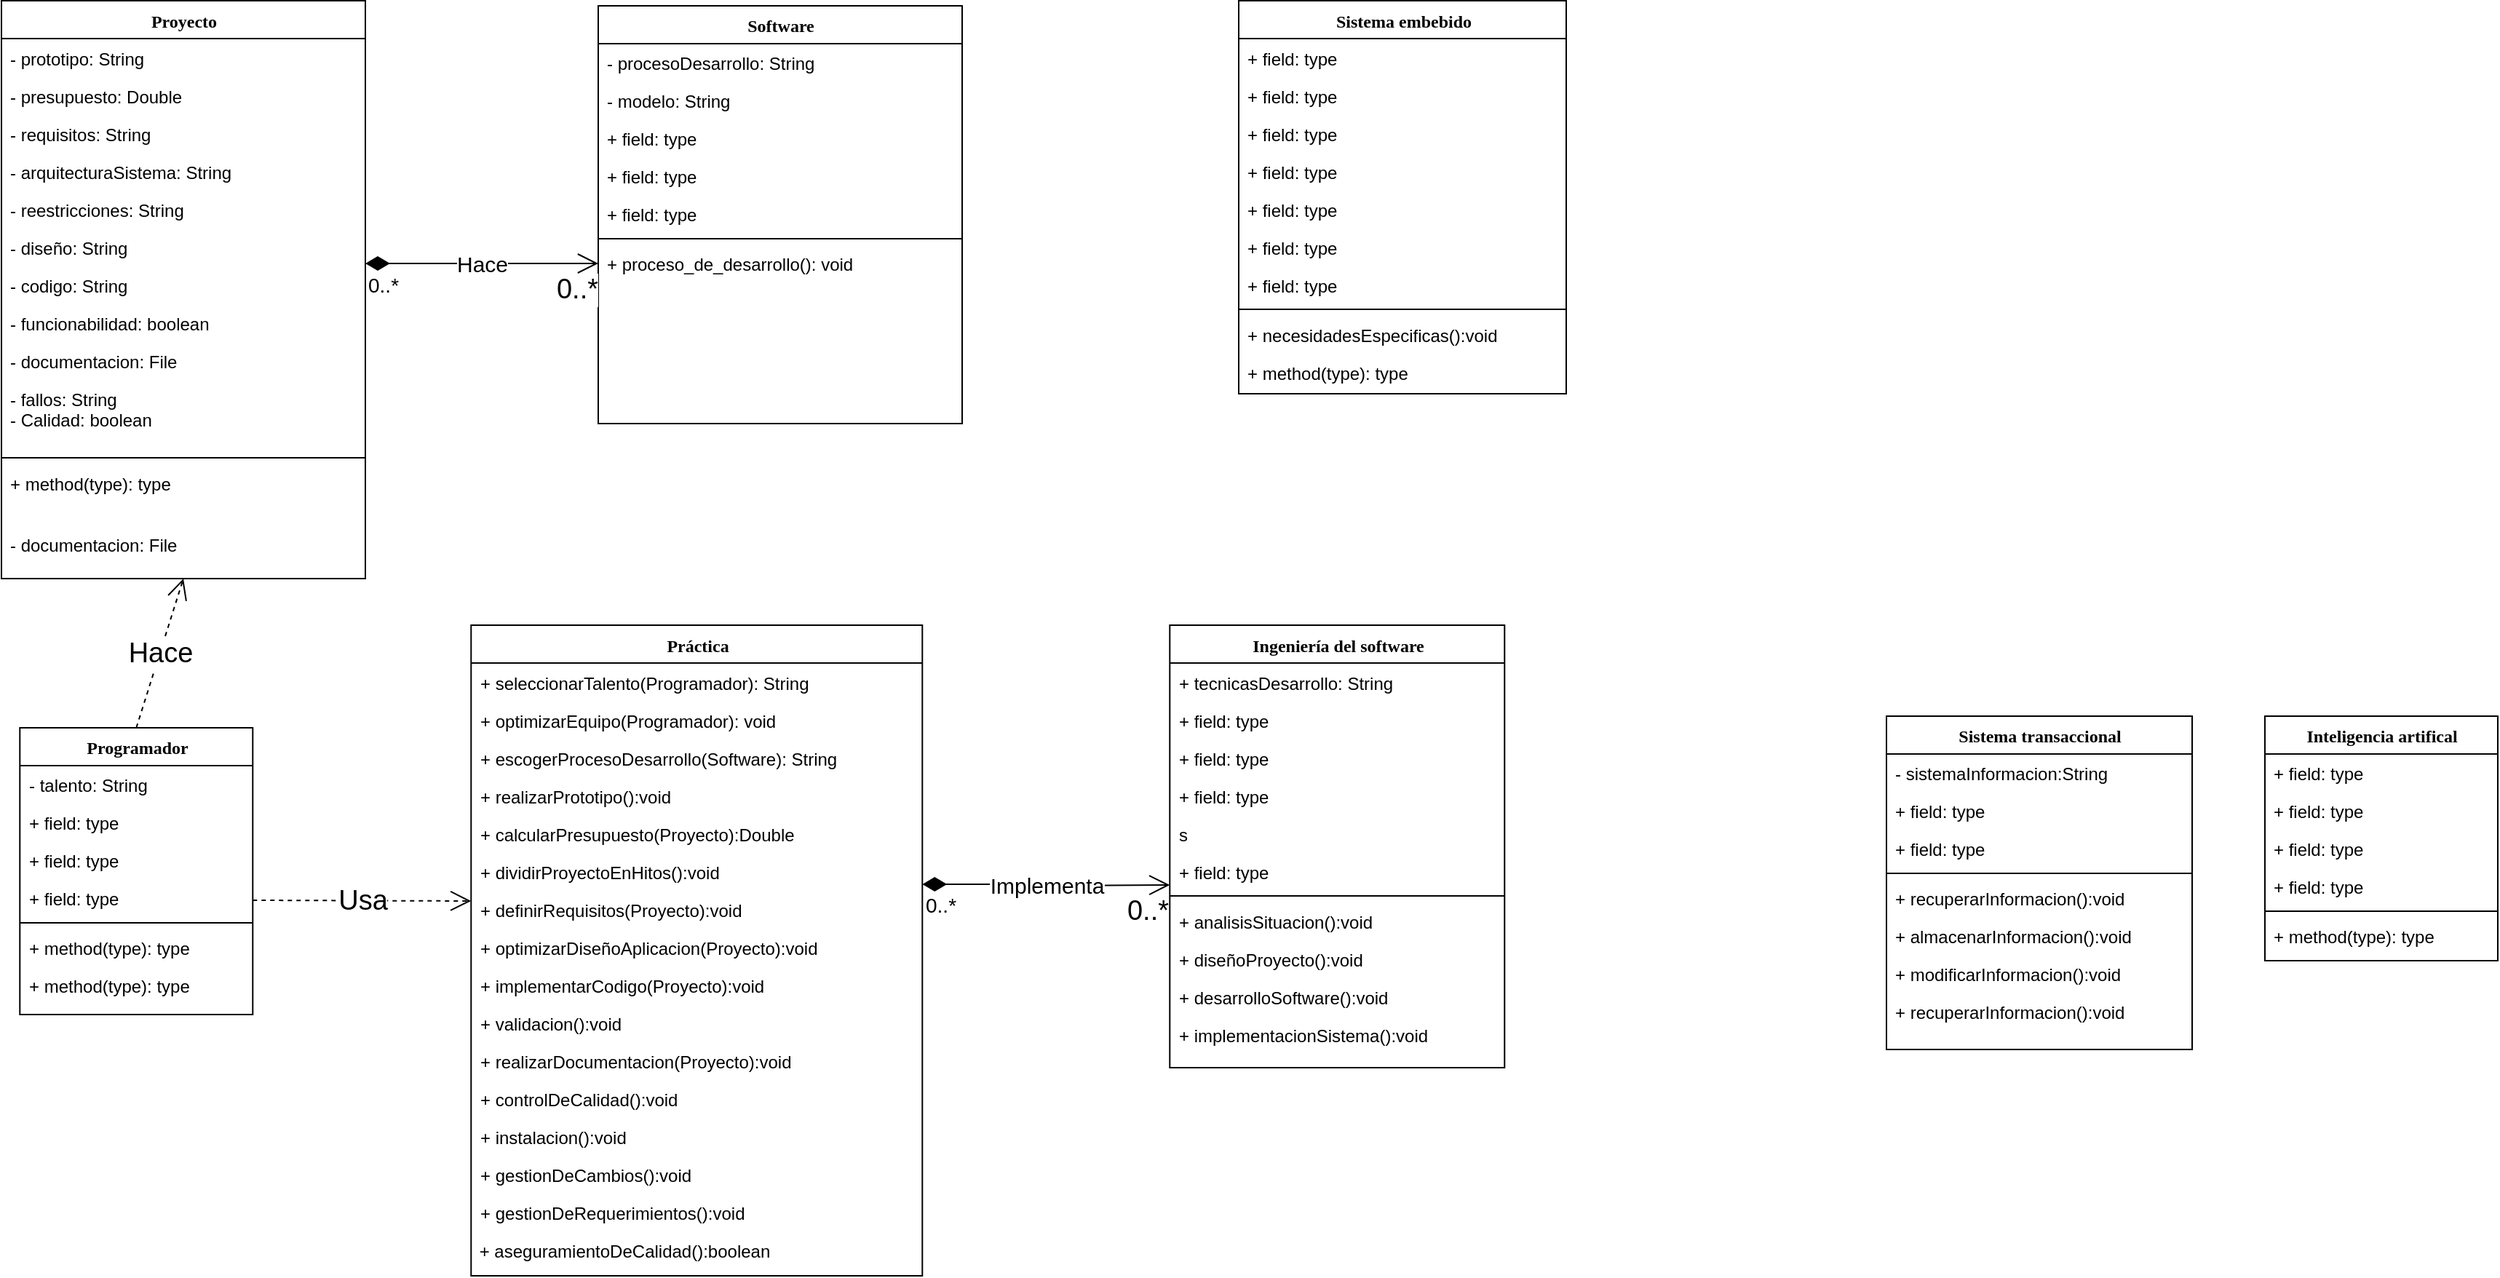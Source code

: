 <mxfile version="10.6.0" type="github"><diagram name="Page-1" id="9f46799a-70d6-7492-0946-bef42562c5a5"><mxGraphModel dx="1169" dy="771" grid="1" gridSize="10" guides="1" tooltips="1" connect="1" arrows="1" fold="1" page="1" pageScale="1" pageWidth="1100" pageHeight="850" background="#ffffff" math="0" shadow="0"><root><mxCell id="0"/><mxCell id="1" parent="0"/><mxCell id="78961159f06e98e8-17" value="Software&lt;br&gt;&lt;br&gt;" style="swimlane;html=1;fontStyle=1;align=center;verticalAlign=top;childLayout=stackLayout;horizontal=1;startSize=26;horizontalStack=0;resizeParent=1;resizeLast=0;collapsible=1;marginBottom=0;swimlaneFillColor=#ffffff;rounded=0;shadow=0;comic=0;labelBackgroundColor=none;strokeColor=#000000;strokeWidth=1;fillColor=none;fontFamily=Verdana;fontSize=12;fontColor=#000000;" parent="1" vertex="1"><mxGeometry x="500" y="251" width="250" height="287" as="geometry"/></mxCell><mxCell id="78961159f06e98e8-21" value="- procesoDesarrollo: String" style="text;html=1;strokeColor=none;fillColor=none;align=left;verticalAlign=top;spacingLeft=4;spacingRight=4;whiteSpace=wrap;overflow=hidden;rotatable=0;points=[[0,0.5],[1,0.5]];portConstraint=eastwest;" parent="78961159f06e98e8-17" vertex="1"><mxGeometry y="26" width="250" height="26" as="geometry"/></mxCell><mxCell id="78961159f06e98e8-23" value="- modelo: String" style="text;html=1;strokeColor=none;fillColor=none;align=left;verticalAlign=top;spacingLeft=4;spacingRight=4;whiteSpace=wrap;overflow=hidden;rotatable=0;points=[[0,0.5],[1,0.5]];portConstraint=eastwest;" parent="78961159f06e98e8-17" vertex="1"><mxGeometry y="52" width="250" height="26" as="geometry"/></mxCell><mxCell id="78961159f06e98e8-25" value="+ field: type" style="text;html=1;strokeColor=none;fillColor=none;align=left;verticalAlign=top;spacingLeft=4;spacingRight=4;whiteSpace=wrap;overflow=hidden;rotatable=0;points=[[0,0.5],[1,0.5]];portConstraint=eastwest;" parent="78961159f06e98e8-17" vertex="1"><mxGeometry y="78" width="250" height="26" as="geometry"/></mxCell><mxCell id="78961159f06e98e8-26" value="+ field: type" style="text;html=1;strokeColor=none;fillColor=none;align=left;verticalAlign=top;spacingLeft=4;spacingRight=4;whiteSpace=wrap;overflow=hidden;rotatable=0;points=[[0,0.5],[1,0.5]];portConstraint=eastwest;" parent="78961159f06e98e8-17" vertex="1"><mxGeometry y="104" width="250" height="26" as="geometry"/></mxCell><mxCell id="78961159f06e98e8-24" value="+ field: type" style="text;html=1;strokeColor=none;fillColor=none;align=left;verticalAlign=top;spacingLeft=4;spacingRight=4;whiteSpace=wrap;overflow=hidden;rotatable=0;points=[[0,0.5],[1,0.5]];portConstraint=eastwest;" parent="78961159f06e98e8-17" vertex="1"><mxGeometry y="130" width="250" height="26" as="geometry"/></mxCell><mxCell id="78961159f06e98e8-19" value="" style="line;html=1;strokeWidth=1;fillColor=none;align=left;verticalAlign=middle;spacingTop=-1;spacingLeft=3;spacingRight=3;rotatable=0;labelPosition=right;points=[];portConstraint=eastwest;" parent="78961159f06e98e8-17" vertex="1"><mxGeometry y="156" width="250" height="8" as="geometry"/></mxCell><mxCell id="78961159f06e98e8-20" value="+ proceso_de_desarrollo(): void&lt;br&gt;" style="text;html=1;strokeColor=none;fillColor=none;align=left;verticalAlign=top;spacingLeft=4;spacingRight=4;whiteSpace=wrap;overflow=hidden;rotatable=0;points=[[0,0.5],[1,0.5]];portConstraint=eastwest;" parent="78961159f06e98e8-17" vertex="1"><mxGeometry y="164" width="250" height="26" as="geometry"/></mxCell><mxCell id="78961159f06e98e8-30" value="Práctica&lt;br&gt;" style="swimlane;html=1;fontStyle=1;align=center;verticalAlign=top;childLayout=stackLayout;horizontal=1;startSize=26;horizontalStack=0;resizeParent=1;resizeLast=0;collapsible=1;marginBottom=0;swimlaneFillColor=#ffffff;rounded=0;shadow=0;comic=0;labelBackgroundColor=none;strokeColor=#000000;strokeWidth=1;fillColor=none;fontFamily=Verdana;fontSize=12;fontColor=#000000;" parent="1" vertex="1"><mxGeometry x="412.643" y="676.5" width="310" height="447" as="geometry"/></mxCell><mxCell id="78961159f06e98e8-39" value="+ seleccionarTalento(Programador): String" style="text;html=1;strokeColor=none;fillColor=none;align=left;verticalAlign=top;spacingLeft=4;spacingRight=4;whiteSpace=wrap;overflow=hidden;rotatable=0;points=[[0,0.5],[1,0.5]];portConstraint=eastwest;" parent="78961159f06e98e8-30" vertex="1"><mxGeometry y="26" width="310" height="26" as="geometry"/></mxCell><mxCell id="78961159f06e98e8-40" value="+ optimizarEquipo(Programador): void" style="text;html=1;strokeColor=none;fillColor=none;align=left;verticalAlign=top;spacingLeft=4;spacingRight=4;whiteSpace=wrap;overflow=hidden;rotatable=0;points=[[0,0.5],[1,0.5]];portConstraint=eastwest;" parent="78961159f06e98e8-30" vertex="1"><mxGeometry y="52" width="310" height="26" as="geometry"/></mxCell><mxCell id="78961159f06e98e8-42" value="+ escogerProcesoDesarrollo(Software): String" style="text;html=1;strokeColor=none;fillColor=none;align=left;verticalAlign=top;spacingLeft=4;spacingRight=4;whiteSpace=wrap;overflow=hidden;rotatable=0;points=[[0,0.5],[1,0.5]];portConstraint=eastwest;" parent="78961159f06e98e8-30" vertex="1"><mxGeometry y="78" width="310" height="26" as="geometry"/></mxCell><mxCell id="QSACR1j0FyTNqF-iNn_z-4" value="+ realizarPrototipo():void" style="text;html=1;strokeColor=none;fillColor=none;align=left;verticalAlign=top;spacingLeft=4;spacingRight=4;whiteSpace=wrap;overflow=hidden;rotatable=0;points=[[0,0.5],[1,0.5]];portConstraint=eastwest;" parent="78961159f06e98e8-30" vertex="1"><mxGeometry y="104" width="310" height="26" as="geometry"/></mxCell><mxCell id="QSACR1j0FyTNqF-iNn_z-5" value="+ calcularPresupuesto(Proyecto):Double" style="text;html=1;strokeColor=none;fillColor=none;align=left;verticalAlign=top;spacingLeft=4;spacingRight=4;whiteSpace=wrap;overflow=hidden;rotatable=0;points=[[0,0.5],[1,0.5]];portConstraint=eastwest;" parent="78961159f06e98e8-30" vertex="1"><mxGeometry y="130" width="310" height="26" as="geometry"/></mxCell><mxCell id="QSACR1j0FyTNqF-iNn_z-6" value="+ dividirProyectoEnHitos():void" style="text;html=1;strokeColor=none;fillColor=none;align=left;verticalAlign=top;spacingLeft=4;spacingRight=4;whiteSpace=wrap;overflow=hidden;rotatable=0;points=[[0,0.5],[1,0.5]];portConstraint=eastwest;" parent="78961159f06e98e8-30" vertex="1"><mxGeometry y="156" width="310" height="26" as="geometry"/></mxCell><mxCell id="QSACR1j0FyTNqF-iNn_z-7" value="+ definirRequisitos(Proyecto):void&lt;br&gt;" style="text;html=1;strokeColor=none;fillColor=none;align=left;verticalAlign=top;spacingLeft=4;spacingRight=4;whiteSpace=wrap;overflow=hidden;rotatable=0;points=[[0,0.5],[1,0.5]];portConstraint=eastwest;" parent="78961159f06e98e8-30" vertex="1"><mxGeometry y="182" width="310" height="26" as="geometry"/></mxCell><mxCell id="QSACR1j0FyTNqF-iNn_z-8" value="+ optimizarDiseñoAplicacion(Proyecto):void&lt;br&gt;" style="text;html=1;strokeColor=none;fillColor=none;align=left;verticalAlign=top;spacingLeft=4;spacingRight=4;whiteSpace=wrap;overflow=hidden;rotatable=0;points=[[0,0.5],[1,0.5]];portConstraint=eastwest;" parent="78961159f06e98e8-30" vertex="1"><mxGeometry y="208" width="310" height="26" as="geometry"/></mxCell><mxCell id="QSACR1j0FyTNqF-iNn_z-9" value="+ implementarCodigo(Proyecto):void&lt;br&gt;" style="text;html=1;strokeColor=none;fillColor=none;align=left;verticalAlign=top;spacingLeft=4;spacingRight=4;whiteSpace=wrap;overflow=hidden;rotatable=0;points=[[0,0.5],[1,0.5]];portConstraint=eastwest;" parent="78961159f06e98e8-30" vertex="1"><mxGeometry y="234" width="310" height="26" as="geometry"/></mxCell><mxCell id="QSACR1j0FyTNqF-iNn_z-10" value="+ validacion():void&lt;br&gt;" style="text;html=1;strokeColor=none;fillColor=none;align=left;verticalAlign=top;spacingLeft=4;spacingRight=4;whiteSpace=wrap;overflow=hidden;rotatable=0;points=[[0,0.5],[1,0.5]];portConstraint=eastwest;" parent="78961159f06e98e8-30" vertex="1"><mxGeometry y="260" width="310" height="26" as="geometry"/></mxCell><mxCell id="QSACR1j0FyTNqF-iNn_z-11" value="+ realizarDocumentacion(Proyecto):void&lt;br&gt;" style="text;html=1;strokeColor=none;fillColor=none;align=left;verticalAlign=top;spacingLeft=4;spacingRight=4;whiteSpace=wrap;overflow=hidden;rotatable=0;points=[[0,0.5],[1,0.5]];portConstraint=eastwest;" parent="78961159f06e98e8-30" vertex="1"><mxGeometry y="286" width="310" height="26" as="geometry"/></mxCell><mxCell id="QSACR1j0FyTNqF-iNn_z-12" value="+ controlDeCalidad():void&lt;br&gt;" style="text;html=1;strokeColor=none;fillColor=none;align=left;verticalAlign=top;spacingLeft=4;spacingRight=4;whiteSpace=wrap;overflow=hidden;rotatable=0;points=[[0,0.5],[1,0.5]];portConstraint=eastwest;" parent="78961159f06e98e8-30" vertex="1"><mxGeometry y="312" width="310" height="26" as="geometry"/></mxCell><mxCell id="QSACR1j0FyTNqF-iNn_z-15" value="+ instalacion():void&lt;br&gt;" style="text;html=1;strokeColor=none;fillColor=none;align=left;verticalAlign=top;spacingLeft=4;spacingRight=4;whiteSpace=wrap;overflow=hidden;rotatable=0;points=[[0,0.5],[1,0.5]];portConstraint=eastwest;" parent="78961159f06e98e8-30" vertex="1"><mxGeometry y="338" width="310" height="26" as="geometry"/></mxCell><mxCell id="QSACR1j0FyTNqF-iNn_z-19" value="+ gestionDeCambios():void&lt;br&gt;" style="text;html=1;strokeColor=none;fillColor=none;align=left;verticalAlign=top;spacingLeft=4;spacingRight=4;whiteSpace=wrap;overflow=hidden;rotatable=0;points=[[0,0.5],[1,0.5]];portConstraint=eastwest;" parent="78961159f06e98e8-30" vertex="1"><mxGeometry y="364" width="310" height="26" as="geometry"/></mxCell><mxCell id="QSACR1j0FyTNqF-iNn_z-20" value="+ gestionDeRequerimientos():void&lt;br&gt;" style="text;html=1;strokeColor=none;fillColor=none;align=left;verticalAlign=top;spacingLeft=4;spacingRight=4;whiteSpace=wrap;overflow=hidden;rotatable=0;points=[[0,0.5],[1,0.5]];portConstraint=eastwest;" parent="78961159f06e98e8-30" vertex="1"><mxGeometry y="390" width="310" height="26" as="geometry"/></mxCell><mxCell id="P4HDLtDB-xWsr373ddrE-18" value="&amp;nbsp;+ aseguramientoDeCalidad():boolean" style="text;html=1;" vertex="1" parent="78961159f06e98e8-30"><mxGeometry y="416" width="310" height="30" as="geometry"/></mxCell><mxCell id="78961159f06e98e8-43" value="Programador" style="swimlane;html=1;fontStyle=1;align=center;verticalAlign=top;childLayout=stackLayout;horizontal=1;startSize=26;horizontalStack=0;resizeParent=1;resizeLast=0;collapsible=1;marginBottom=0;swimlaneFillColor=#ffffff;rounded=0;shadow=0;comic=0;labelBackgroundColor=none;strokeColor=#000000;strokeWidth=1;fillColor=none;fontFamily=Verdana;fontSize=12;fontColor=#000000;" parent="1" vertex="1"><mxGeometry x="102.643" y="747" width="160" height="197" as="geometry"/></mxCell><mxCell id="78961159f06e98e8-44" value="- talento: String" style="text;html=1;strokeColor=none;fillColor=none;align=left;verticalAlign=top;spacingLeft=4;spacingRight=4;whiteSpace=wrap;overflow=hidden;rotatable=0;points=[[0,0.5],[1,0.5]];portConstraint=eastwest;" parent="78961159f06e98e8-43" vertex="1"><mxGeometry y="26" width="160" height="26" as="geometry"/></mxCell><mxCell id="78961159f06e98e8-45" value="+ field: type" style="text;html=1;strokeColor=none;fillColor=none;align=left;verticalAlign=top;spacingLeft=4;spacingRight=4;whiteSpace=wrap;overflow=hidden;rotatable=0;points=[[0,0.5],[1,0.5]];portConstraint=eastwest;" parent="78961159f06e98e8-43" vertex="1"><mxGeometry y="52" width="160" height="26" as="geometry"/></mxCell><mxCell id="78961159f06e98e8-49" value="+ field: type" style="text;html=1;strokeColor=none;fillColor=none;align=left;verticalAlign=top;spacingLeft=4;spacingRight=4;whiteSpace=wrap;overflow=hidden;rotatable=0;points=[[0,0.5],[1,0.5]];portConstraint=eastwest;" parent="78961159f06e98e8-43" vertex="1"><mxGeometry y="78" width="160" height="26" as="geometry"/></mxCell><mxCell id="78961159f06e98e8-50" value="+ field: type" style="text;html=1;strokeColor=none;fillColor=none;align=left;verticalAlign=top;spacingLeft=4;spacingRight=4;whiteSpace=wrap;overflow=hidden;rotatable=0;points=[[0,0.5],[1,0.5]];portConstraint=eastwest;" parent="78961159f06e98e8-43" vertex="1"><mxGeometry y="104" width="160" height="26" as="geometry"/></mxCell><mxCell id="78961159f06e98e8-51" value="" style="line;html=1;strokeWidth=1;fillColor=none;align=left;verticalAlign=middle;spacingTop=-1;spacingLeft=3;spacingRight=3;rotatable=0;labelPosition=right;points=[];portConstraint=eastwest;" parent="78961159f06e98e8-43" vertex="1"><mxGeometry y="130" width="160" height="8" as="geometry"/></mxCell><mxCell id="78961159f06e98e8-52" value="+ method(type): type" style="text;html=1;strokeColor=none;fillColor=none;align=left;verticalAlign=top;spacingLeft=4;spacingRight=4;whiteSpace=wrap;overflow=hidden;rotatable=0;points=[[0,0.5],[1,0.5]];portConstraint=eastwest;" parent="78961159f06e98e8-43" vertex="1"><mxGeometry y="138" width="160" height="26" as="geometry"/></mxCell><mxCell id="78961159f06e98e8-53" value="+ method(type): type" style="text;html=1;strokeColor=none;fillColor=none;align=left;verticalAlign=top;spacingLeft=4;spacingRight=4;whiteSpace=wrap;overflow=hidden;rotatable=0;points=[[0,0.5],[1,0.5]];portConstraint=eastwest;" parent="78961159f06e98e8-43" vertex="1"><mxGeometry y="164" width="160" height="26" as="geometry"/></mxCell><mxCell id="78961159f06e98e8-56" value="Proyecto" style="swimlane;html=1;fontStyle=1;align=center;verticalAlign=top;childLayout=stackLayout;horizontal=1;startSize=26;horizontalStack=0;resizeParent=1;resizeLast=0;collapsible=1;marginBottom=0;swimlaneFillColor=#ffffff;rounded=0;shadow=0;comic=0;labelBackgroundColor=none;strokeColor=#000000;strokeWidth=1;fillColor=none;fontFamily=Verdana;fontSize=12;fontColor=#000000;" parent="1" vertex="1"><mxGeometry x="90" y="247.5" width="250" height="397" as="geometry"/></mxCell><mxCell id="78961159f06e98e8-57" value="- prototipo: String" style="text;html=1;strokeColor=none;fillColor=none;align=left;verticalAlign=top;spacingLeft=4;spacingRight=4;whiteSpace=wrap;overflow=hidden;rotatable=0;points=[[0,0.5],[1,0.5]];portConstraint=eastwest;" parent="78961159f06e98e8-56" vertex="1"><mxGeometry y="26" width="250" height="26" as="geometry"/></mxCell><mxCell id="78961159f06e98e8-58" value="- presupuesto: Double" style="text;html=1;strokeColor=none;fillColor=none;align=left;verticalAlign=top;spacingLeft=4;spacingRight=4;whiteSpace=wrap;overflow=hidden;rotatable=0;points=[[0,0.5],[1,0.5]];portConstraint=eastwest;" parent="78961159f06e98e8-56" vertex="1"><mxGeometry y="52" width="250" height="26" as="geometry"/></mxCell><mxCell id="78961159f06e98e8-59" value="- requisitos: String" style="text;html=1;strokeColor=none;fillColor=none;align=left;verticalAlign=top;spacingLeft=4;spacingRight=4;whiteSpace=wrap;overflow=hidden;rotatable=0;points=[[0,0.5],[1,0.5]];portConstraint=eastwest;" parent="78961159f06e98e8-56" vertex="1"><mxGeometry y="78" width="250" height="26" as="geometry"/></mxCell><mxCell id="78961159f06e98e8-60" value="- arquitecturaSistema: String" style="text;html=1;strokeColor=none;fillColor=none;align=left;verticalAlign=top;spacingLeft=4;spacingRight=4;whiteSpace=wrap;overflow=hidden;rotatable=0;points=[[0,0.5],[1,0.5]];portConstraint=eastwest;" parent="78961159f06e98e8-56" vertex="1"><mxGeometry y="104" width="250" height="26" as="geometry"/></mxCell><mxCell id="78961159f06e98e8-61" value="- reestricciones: String" style="text;html=1;strokeColor=none;fillColor=none;align=left;verticalAlign=top;spacingLeft=4;spacingRight=4;whiteSpace=wrap;overflow=hidden;rotatable=0;points=[[0,0.5],[1,0.5]];portConstraint=eastwest;" parent="78961159f06e98e8-56" vertex="1"><mxGeometry y="130" width="250" height="26" as="geometry"/></mxCell><mxCell id="78961159f06e98e8-62" value="- diseño: String" style="text;html=1;strokeColor=none;fillColor=none;align=left;verticalAlign=top;spacingLeft=4;spacingRight=4;whiteSpace=wrap;overflow=hidden;rotatable=0;points=[[0,0.5],[1,0.5]];portConstraint=eastwest;" parent="78961159f06e98e8-56" vertex="1"><mxGeometry y="156" width="250" height="26" as="geometry"/></mxCell><mxCell id="78961159f06e98e8-63" value="- codigo: String" style="text;html=1;strokeColor=none;fillColor=none;align=left;verticalAlign=top;spacingLeft=4;spacingRight=4;whiteSpace=wrap;overflow=hidden;rotatable=0;points=[[0,0.5],[1,0.5]];portConstraint=eastwest;" parent="78961159f06e98e8-56" vertex="1"><mxGeometry y="182" width="250" height="26" as="geometry"/></mxCell><mxCell id="78961159f06e98e8-66" value="- funcionabilidad: boolean" style="text;html=1;strokeColor=none;fillColor=none;align=left;verticalAlign=top;spacingLeft=4;spacingRight=4;whiteSpace=wrap;overflow=hidden;rotatable=0;points=[[0,0.5],[1,0.5]];portConstraint=eastwest;" parent="78961159f06e98e8-56" vertex="1"><mxGeometry y="208" width="250" height="26" as="geometry"/></mxCell><mxCell id="QSACR1j0FyTNqF-iNn_z-13" value="- documentacion: File" style="text;html=1;strokeColor=none;fillColor=none;align=left;verticalAlign=top;spacingLeft=4;spacingRight=4;whiteSpace=wrap;overflow=hidden;rotatable=0;points=[[0,0.5],[1,0.5]];portConstraint=eastwest;" parent="78961159f06e98e8-56" vertex="1"><mxGeometry y="234" width="250" height="26" as="geometry"/></mxCell><mxCell id="78961159f06e98e8-65" value="- fallos: String&lt;br&gt;- Calidad: boolean&lt;br&gt;&lt;br&gt;" style="text;html=1;strokeColor=none;fillColor=none;align=left;verticalAlign=top;spacingLeft=4;spacingRight=4;whiteSpace=wrap;overflow=hidden;rotatable=0;points=[[0,0.5],[1,0.5]];portConstraint=eastwest;" parent="78961159f06e98e8-56" vertex="1"><mxGeometry y="260" width="250" height="50" as="geometry"/></mxCell><mxCell id="78961159f06e98e8-64" value="" style="line;html=1;strokeWidth=1;fillColor=none;align=left;verticalAlign=middle;spacingTop=-1;spacingLeft=3;spacingRight=3;rotatable=0;labelPosition=right;points=[];portConstraint=eastwest;" parent="78961159f06e98e8-56" vertex="1"><mxGeometry y="310" width="250" height="8" as="geometry"/></mxCell><mxCell id="78961159f06e98e8-68" value="+ method(type): type" style="text;html=1;strokeColor=none;fillColor=none;align=left;verticalAlign=top;spacingLeft=4;spacingRight=4;whiteSpace=wrap;overflow=hidden;rotatable=0;points=[[0,0.5],[1,0.5]];portConstraint=eastwest;" parent="78961159f06e98e8-56" vertex="1"><mxGeometry y="318" width="250" height="42" as="geometry"/></mxCell><mxCell id="QSACR1j0FyTNqF-iNn_z-14" value="- documentacion: File" style="text;html=1;strokeColor=none;fillColor=none;align=left;verticalAlign=top;spacingLeft=4;spacingRight=4;whiteSpace=wrap;overflow=hidden;rotatable=0;points=[[0,0.5],[1,0.5]];portConstraint=eastwest;" parent="78961159f06e98e8-56" vertex="1"><mxGeometry y="360" width="250" height="26" as="geometry"/></mxCell><mxCell id="78961159f06e98e8-69" value="Ingeniería del software" style="swimlane;html=1;fontStyle=1;align=center;verticalAlign=top;childLayout=stackLayout;horizontal=1;startSize=26;horizontalStack=0;resizeParent=1;resizeLast=0;collapsible=1;marginBottom=0;swimlaneFillColor=#ffffff;rounded=0;shadow=0;comic=0;labelBackgroundColor=none;strokeColor=#000000;strokeWidth=1;fillColor=none;fontFamily=Verdana;fontSize=12;fontColor=#000000;" parent="1" vertex="1"><mxGeometry x="892.643" y="676.5" width="230" height="304" as="geometry"/></mxCell><mxCell id="78961159f06e98e8-70" value="+ tecnicasDesarrollo: String" style="text;html=1;strokeColor=none;fillColor=none;align=left;verticalAlign=top;spacingLeft=4;spacingRight=4;whiteSpace=wrap;overflow=hidden;rotatable=0;points=[[0,0.5],[1,0.5]];portConstraint=eastwest;" parent="78961159f06e98e8-69" vertex="1"><mxGeometry y="26" width="230" height="26" as="geometry"/></mxCell><mxCell id="78961159f06e98e8-71" value="+ field: type" style="text;html=1;strokeColor=none;fillColor=none;align=left;verticalAlign=top;spacingLeft=4;spacingRight=4;whiteSpace=wrap;overflow=hidden;rotatable=0;points=[[0,0.5],[1,0.5]];portConstraint=eastwest;" parent="78961159f06e98e8-69" vertex="1"><mxGeometry y="52" width="230" height="26" as="geometry"/></mxCell><mxCell id="78961159f06e98e8-72" value="+ field: type" style="text;html=1;strokeColor=none;fillColor=none;align=left;verticalAlign=top;spacingLeft=4;spacingRight=4;whiteSpace=wrap;overflow=hidden;rotatable=0;points=[[0,0.5],[1,0.5]];portConstraint=eastwest;" parent="78961159f06e98e8-69" vertex="1"><mxGeometry y="78" width="230" height="26" as="geometry"/></mxCell><mxCell id="78961159f06e98e8-74" value="+ field: type" style="text;html=1;strokeColor=none;fillColor=none;align=left;verticalAlign=top;spacingLeft=4;spacingRight=4;whiteSpace=wrap;overflow=hidden;rotatable=0;points=[[0,0.5],[1,0.5]];portConstraint=eastwest;" parent="78961159f06e98e8-69" vertex="1"><mxGeometry y="104" width="230" height="26" as="geometry"/></mxCell><mxCell id="78961159f06e98e8-75" value="s&lt;br&gt;" style="text;html=1;strokeColor=none;fillColor=none;align=left;verticalAlign=top;spacingLeft=4;spacingRight=4;whiteSpace=wrap;overflow=hidden;rotatable=0;points=[[0,0.5],[1,0.5]];portConstraint=eastwest;" parent="78961159f06e98e8-69" vertex="1"><mxGeometry y="130" width="230" height="26" as="geometry"/></mxCell><mxCell id="78961159f06e98e8-76" value="+ field: type" style="text;html=1;strokeColor=none;fillColor=none;align=left;verticalAlign=top;spacingLeft=4;spacingRight=4;whiteSpace=wrap;overflow=hidden;rotatable=0;points=[[0,0.5],[1,0.5]];portConstraint=eastwest;" parent="78961159f06e98e8-69" vertex="1"><mxGeometry y="156" width="230" height="26" as="geometry"/></mxCell><mxCell id="78961159f06e98e8-77" value="" style="line;html=1;strokeWidth=1;fillColor=none;align=left;verticalAlign=middle;spacingTop=-1;spacingLeft=3;spacingRight=3;rotatable=0;labelPosition=right;points=[];portConstraint=eastwest;" parent="78961159f06e98e8-69" vertex="1"><mxGeometry y="182" width="230" height="8" as="geometry"/></mxCell><mxCell id="78961159f06e98e8-78" value="+ analisisSituacion():void" style="text;html=1;strokeColor=none;fillColor=none;align=left;verticalAlign=top;spacingLeft=4;spacingRight=4;whiteSpace=wrap;overflow=hidden;rotatable=0;points=[[0,0.5],[1,0.5]];portConstraint=eastwest;" parent="78961159f06e98e8-69" vertex="1"><mxGeometry y="190" width="230" height="26" as="geometry"/></mxCell><mxCell id="78961159f06e98e8-79" value="+ diseñoProyecto():void" style="text;html=1;strokeColor=none;fillColor=none;align=left;verticalAlign=top;spacingLeft=4;spacingRight=4;whiteSpace=wrap;overflow=hidden;rotatable=0;points=[[0,0.5],[1,0.5]];portConstraint=eastwest;" parent="78961159f06e98e8-69" vertex="1"><mxGeometry y="216" width="230" height="26" as="geometry"/></mxCell><mxCell id="78961159f06e98e8-80" value="+ desarrolloSoftware():void" style="text;html=1;strokeColor=none;fillColor=none;align=left;verticalAlign=top;spacingLeft=4;spacingRight=4;whiteSpace=wrap;overflow=hidden;rotatable=0;points=[[0,0.5],[1,0.5]];portConstraint=eastwest;" parent="78961159f06e98e8-69" vertex="1"><mxGeometry y="242" width="230" height="26" as="geometry"/></mxCell><mxCell id="78961159f06e98e8-81" value="+ implementacionSistema():void" style="text;html=1;strokeColor=none;fillColor=none;align=left;verticalAlign=top;spacingLeft=4;spacingRight=4;whiteSpace=wrap;overflow=hidden;rotatable=0;points=[[0,0.5],[1,0.5]];portConstraint=eastwest;" parent="78961159f06e98e8-69" vertex="1"><mxGeometry y="268" width="230" height="26" as="geometry"/></mxCell><mxCell id="78961159f06e98e8-82" value="Sistema embebido" style="swimlane;html=1;fontStyle=1;align=center;verticalAlign=top;childLayout=stackLayout;horizontal=1;startSize=26;horizontalStack=0;resizeParent=1;resizeLast=0;collapsible=1;marginBottom=0;swimlaneFillColor=#ffffff;rounded=0;shadow=0;comic=0;labelBackgroundColor=none;strokeColor=#000000;strokeWidth=1;fillColor=none;fontFamily=Verdana;fontSize=12;fontColor=#000000;" parent="1" vertex="1"><mxGeometry x="940" y="247.5" width="225" height="270" as="geometry"/></mxCell><mxCell id="78961159f06e98e8-83" value="+ field: type" style="text;html=1;strokeColor=none;fillColor=none;align=left;verticalAlign=top;spacingLeft=4;spacingRight=4;whiteSpace=wrap;overflow=hidden;rotatable=0;points=[[0,0.5],[1,0.5]];portConstraint=eastwest;" parent="78961159f06e98e8-82" vertex="1"><mxGeometry y="26" width="225" height="26" as="geometry"/></mxCell><mxCell id="78961159f06e98e8-84" value="+ field: type" style="text;html=1;strokeColor=none;fillColor=none;align=left;verticalAlign=top;spacingLeft=4;spacingRight=4;whiteSpace=wrap;overflow=hidden;rotatable=0;points=[[0,0.5],[1,0.5]];portConstraint=eastwest;" parent="78961159f06e98e8-82" vertex="1"><mxGeometry y="52" width="225" height="26" as="geometry"/></mxCell><mxCell id="78961159f06e98e8-85" value="+ field: type" style="text;html=1;strokeColor=none;fillColor=none;align=left;verticalAlign=top;spacingLeft=4;spacingRight=4;whiteSpace=wrap;overflow=hidden;rotatable=0;points=[[0,0.5],[1,0.5]];portConstraint=eastwest;" parent="78961159f06e98e8-82" vertex="1"><mxGeometry y="78" width="225" height="26" as="geometry"/></mxCell><mxCell id="78961159f06e98e8-86" value="+ field: type" style="text;html=1;strokeColor=none;fillColor=none;align=left;verticalAlign=top;spacingLeft=4;spacingRight=4;whiteSpace=wrap;overflow=hidden;rotatable=0;points=[[0,0.5],[1,0.5]];portConstraint=eastwest;" parent="78961159f06e98e8-82" vertex="1"><mxGeometry y="104" width="225" height="26" as="geometry"/></mxCell><mxCell id="78961159f06e98e8-87" value="+ field: type" style="text;html=1;strokeColor=none;fillColor=none;align=left;verticalAlign=top;spacingLeft=4;spacingRight=4;whiteSpace=wrap;overflow=hidden;rotatable=0;points=[[0,0.5],[1,0.5]];portConstraint=eastwest;" parent="78961159f06e98e8-82" vertex="1"><mxGeometry y="130" width="225" height="26" as="geometry"/></mxCell><mxCell id="78961159f06e98e8-88" value="+ field: type" style="text;html=1;strokeColor=none;fillColor=none;align=left;verticalAlign=top;spacingLeft=4;spacingRight=4;whiteSpace=wrap;overflow=hidden;rotatable=0;points=[[0,0.5],[1,0.5]];portConstraint=eastwest;" parent="78961159f06e98e8-82" vertex="1"><mxGeometry y="156" width="225" height="26" as="geometry"/></mxCell><mxCell id="78961159f06e98e8-89" value="+ field: type" style="text;html=1;strokeColor=none;fillColor=none;align=left;verticalAlign=top;spacingLeft=4;spacingRight=4;whiteSpace=wrap;overflow=hidden;rotatable=0;points=[[0,0.5],[1,0.5]];portConstraint=eastwest;" parent="78961159f06e98e8-82" vertex="1"><mxGeometry y="182" width="225" height="26" as="geometry"/></mxCell><mxCell id="78961159f06e98e8-90" value="" style="line;html=1;strokeWidth=1;fillColor=none;align=left;verticalAlign=middle;spacingTop=-1;spacingLeft=3;spacingRight=3;rotatable=0;labelPosition=right;points=[];portConstraint=eastwest;" parent="78961159f06e98e8-82" vertex="1"><mxGeometry y="208" width="225" height="8" as="geometry"/></mxCell><mxCell id="78961159f06e98e8-91" value="+ necesidadesEspecificas():void" style="text;html=1;strokeColor=none;fillColor=none;align=left;verticalAlign=top;spacingLeft=4;spacingRight=4;whiteSpace=wrap;overflow=hidden;rotatable=0;points=[[0,0.5],[1,0.5]];portConstraint=eastwest;" parent="78961159f06e98e8-82" vertex="1"><mxGeometry y="216" width="225" height="26" as="geometry"/></mxCell><mxCell id="78961159f06e98e8-94" value="+ method(type): type" style="text;html=1;strokeColor=none;fillColor=none;align=left;verticalAlign=top;spacingLeft=4;spacingRight=4;whiteSpace=wrap;overflow=hidden;rotatable=0;points=[[0,0.5],[1,0.5]];portConstraint=eastwest;" parent="78961159f06e98e8-82" vertex="1"><mxGeometry y="242" width="225" height="26" as="geometry"/></mxCell><mxCell id="78961159f06e98e8-95" value="Inteligencia artifical" style="swimlane;html=1;fontStyle=1;align=center;verticalAlign=top;childLayout=stackLayout;horizontal=1;startSize=26;horizontalStack=0;resizeParent=1;resizeLast=0;collapsible=1;marginBottom=0;swimlaneFillColor=#ffffff;rounded=0;shadow=0;comic=0;labelBackgroundColor=none;strokeColor=#000000;strokeWidth=1;fillColor=none;fontFamily=Verdana;fontSize=12;fontColor=#000000;" parent="1" vertex="1"><mxGeometry x="1645" y="739" width="160" height="168" as="geometry"/></mxCell><mxCell id="78961159f06e98e8-96" value="+ field: type" style="text;html=1;strokeColor=none;fillColor=none;align=left;verticalAlign=top;spacingLeft=4;spacingRight=4;whiteSpace=wrap;overflow=hidden;rotatable=0;points=[[0,0.5],[1,0.5]];portConstraint=eastwest;" parent="78961159f06e98e8-95" vertex="1"><mxGeometry y="26" width="160" height="26" as="geometry"/></mxCell><mxCell id="78961159f06e98e8-97" value="+ field: type" style="text;html=1;strokeColor=none;fillColor=none;align=left;verticalAlign=top;spacingLeft=4;spacingRight=4;whiteSpace=wrap;overflow=hidden;rotatable=0;points=[[0,0.5],[1,0.5]];portConstraint=eastwest;" parent="78961159f06e98e8-95" vertex="1"><mxGeometry y="52" width="160" height="26" as="geometry"/></mxCell><mxCell id="78961159f06e98e8-98" value="+ field: type" style="text;html=1;strokeColor=none;fillColor=none;align=left;verticalAlign=top;spacingLeft=4;spacingRight=4;whiteSpace=wrap;overflow=hidden;rotatable=0;points=[[0,0.5],[1,0.5]];portConstraint=eastwest;" parent="78961159f06e98e8-95" vertex="1"><mxGeometry y="78" width="160" height="26" as="geometry"/></mxCell><mxCell id="78961159f06e98e8-102" value="+ field: type" style="text;html=1;strokeColor=none;fillColor=none;align=left;verticalAlign=top;spacingLeft=4;spacingRight=4;whiteSpace=wrap;overflow=hidden;rotatable=0;points=[[0,0.5],[1,0.5]];portConstraint=eastwest;" parent="78961159f06e98e8-95" vertex="1"><mxGeometry y="104" width="160" height="26" as="geometry"/></mxCell><mxCell id="78961159f06e98e8-103" value="" style="line;html=1;strokeWidth=1;fillColor=none;align=left;verticalAlign=middle;spacingTop=-1;spacingLeft=3;spacingRight=3;rotatable=0;labelPosition=right;points=[];portConstraint=eastwest;" parent="78961159f06e98e8-95" vertex="1"><mxGeometry y="130" width="160" height="8" as="geometry"/></mxCell><mxCell id="78961159f06e98e8-104" value="+ method(type): type" style="text;html=1;strokeColor=none;fillColor=none;align=left;verticalAlign=top;spacingLeft=4;spacingRight=4;whiteSpace=wrap;overflow=hidden;rotatable=0;points=[[0,0.5],[1,0.5]];portConstraint=eastwest;" parent="78961159f06e98e8-95" vertex="1"><mxGeometry y="138" width="160" height="26" as="geometry"/></mxCell><mxCell id="78961159f06e98e8-108" value="Sistema transaccional" style="swimlane;html=1;fontStyle=1;align=center;verticalAlign=top;childLayout=stackLayout;horizontal=1;startSize=26;horizontalStack=0;resizeParent=1;resizeLast=0;collapsible=1;marginBottom=0;swimlaneFillColor=#ffffff;rounded=0;shadow=0;comic=0;labelBackgroundColor=none;strokeColor=#000000;strokeWidth=1;fillColor=none;fontFamily=Verdana;fontSize=12;fontColor=#000000;" parent="1" vertex="1"><mxGeometry x="1385" y="739" width="210" height="229" as="geometry"/></mxCell><mxCell id="78961159f06e98e8-109" value="- sistemaInformacion:String" style="text;html=1;strokeColor=none;fillColor=none;align=left;verticalAlign=top;spacingLeft=4;spacingRight=4;whiteSpace=wrap;overflow=hidden;rotatable=0;points=[[0,0.5],[1,0.5]];portConstraint=eastwest;" parent="78961159f06e98e8-108" vertex="1"><mxGeometry y="26" width="210" height="26" as="geometry"/></mxCell><mxCell id="QSACR1j0FyTNqF-iNn_z-16" value="+ field: type" style="text;html=1;strokeColor=none;fillColor=none;align=left;verticalAlign=top;spacingLeft=4;spacingRight=4;whiteSpace=wrap;overflow=hidden;rotatable=0;points=[[0,0.5],[1,0.5]];portConstraint=eastwest;" parent="78961159f06e98e8-108" vertex="1"><mxGeometry y="52" width="210" height="26" as="geometry"/></mxCell><mxCell id="78961159f06e98e8-110" value="+ field: type" style="text;html=1;strokeColor=none;fillColor=none;align=left;verticalAlign=top;spacingLeft=4;spacingRight=4;whiteSpace=wrap;overflow=hidden;rotatable=0;points=[[0,0.5],[1,0.5]];portConstraint=eastwest;" parent="78961159f06e98e8-108" vertex="1"><mxGeometry y="78" width="210" height="26" as="geometry"/></mxCell><mxCell id="78961159f06e98e8-116" value="" style="line;html=1;strokeWidth=1;fillColor=none;align=left;verticalAlign=middle;spacingTop=-1;spacingLeft=3;spacingRight=3;rotatable=0;labelPosition=right;points=[];portConstraint=eastwest;" parent="78961159f06e98e8-108" vertex="1"><mxGeometry y="104" width="210" height="8" as="geometry"/></mxCell><mxCell id="78961159f06e98e8-117" value="+ recuperarInformacion():void" style="text;html=1;strokeColor=none;fillColor=none;align=left;verticalAlign=top;spacingLeft=4;spacingRight=4;whiteSpace=wrap;overflow=hidden;rotatable=0;points=[[0,0.5],[1,0.5]];portConstraint=eastwest;" parent="78961159f06e98e8-108" vertex="1"><mxGeometry y="112" width="210" height="26" as="geometry"/></mxCell><mxCell id="78961159f06e98e8-120" value="+ almacenarInformacion():void" style="text;html=1;strokeColor=none;fillColor=none;align=left;verticalAlign=top;spacingLeft=4;spacingRight=4;whiteSpace=wrap;overflow=hidden;rotatable=0;points=[[0,0.5],[1,0.5]];portConstraint=eastwest;" parent="78961159f06e98e8-108" vertex="1"><mxGeometry y="138" width="210" height="26" as="geometry"/></mxCell><mxCell id="QSACR1j0FyTNqF-iNn_z-17" value="+ modificarInformacion():void" style="text;html=1;strokeColor=none;fillColor=none;align=left;verticalAlign=top;spacingLeft=4;spacingRight=4;whiteSpace=wrap;overflow=hidden;rotatable=0;points=[[0,0.5],[1,0.5]];portConstraint=eastwest;" parent="78961159f06e98e8-108" vertex="1"><mxGeometry y="164" width="210" height="26" as="geometry"/></mxCell><mxCell id="QSACR1j0FyTNqF-iNn_z-18" value="+ recuperarInformacion():void" style="text;html=1;strokeColor=none;fillColor=none;align=left;verticalAlign=top;spacingLeft=4;spacingRight=4;whiteSpace=wrap;overflow=hidden;rotatable=0;points=[[0,0.5],[1,0.5]];portConstraint=eastwest;" parent="78961159f06e98e8-108" vertex="1"><mxGeometry y="190" width="210" height="26" as="geometry"/></mxCell><mxCell id="P4HDLtDB-xWsr373ddrE-29" value="Hace&lt;br style=&quot;font-size: 15px;&quot;&gt;" style="endArrow=open;html=1;endSize=12;startArrow=diamondThin;startSize=14;startFill=1;edgeStyle=orthogonalEdgeStyle;strokeColor=#000000;shadow=0;comic=0;fontSize=15;" edge="1" parent="1"><mxGeometry relative="1" as="geometry"><mxPoint x="340" y="428" as="sourcePoint"/><mxPoint x="500" y="428" as="targetPoint"/></mxGeometry></mxCell><mxCell id="P4HDLtDB-xWsr373ddrE-30" value="0..*" style="resizable=0;html=1;align=left;verticalAlign=top;labelBackgroundColor=#ffffff;fontSize=14;" connectable="0" vertex="1" parent="P4HDLtDB-xWsr373ddrE-29"><mxGeometry x="-1" relative="1" as="geometry"/></mxCell><mxCell id="P4HDLtDB-xWsr373ddrE-31" value="0..*" style="resizable=0;html=1;align=right;verticalAlign=top;labelBackgroundColor=#ffffff;fontSize=19;" connectable="0" vertex="1" parent="P4HDLtDB-xWsr373ddrE-29"><mxGeometry x="1" relative="1" as="geometry"/></mxCell><mxCell id="P4HDLtDB-xWsr373ddrE-36" value="Implementa&lt;br style=&quot;font-size: 15px&quot;&gt;" style="endArrow=open;html=1;endSize=12;startArrow=diamondThin;startSize=14;startFill=1;edgeStyle=orthogonalEdgeStyle;strokeColor=#000000;shadow=0;comic=0;fontSize=15;exitX=1;exitY=0.846;exitDx=0;exitDy=0;exitPerimeter=0;" edge="1" parent="1" source="QSACR1j0FyTNqF-iNn_z-6"><mxGeometry relative="1" as="geometry"><mxPoint x="727.643" y="854.5" as="sourcePoint"/><mxPoint x="892.643" y="855" as="targetPoint"/></mxGeometry></mxCell><mxCell id="P4HDLtDB-xWsr373ddrE-37" value="0..*" style="resizable=0;html=1;align=left;verticalAlign=top;labelBackgroundColor=#ffffff;fontSize=14;" connectable="0" vertex="1" parent="P4HDLtDB-xWsr373ddrE-36"><mxGeometry x="-1" relative="1" as="geometry"/></mxCell><mxCell id="P4HDLtDB-xWsr373ddrE-38" value="0..*" style="resizable=0;html=1;align=right;verticalAlign=top;labelBackgroundColor=#ffffff;fontSize=19;" connectable="0" vertex="1" parent="P4HDLtDB-xWsr373ddrE-36"><mxGeometry x="1" relative="1" as="geometry"/></mxCell><mxCell id="P4HDLtDB-xWsr373ddrE-39" value="Usa&lt;br&gt;" style="endArrow=open;endSize=12;dashed=1;html=1;shadow=0;strokeColor=#000000;fontSize=19;" edge="1" parent="1"><mxGeometry width="160" relative="1" as="geometry"><mxPoint x="262.643" y="865.5" as="sourcePoint"/><mxPoint x="412.643" y="866" as="targetPoint"/></mxGeometry></mxCell><mxCell id="P4HDLtDB-xWsr373ddrE-41" value="Hace&lt;br&gt;" style="endArrow=open;endSize=12;dashed=1;html=1;shadow=0;strokeColor=#000000;fontSize=19;exitX=0.5;exitY=0;exitDx=0;exitDy=0;entryX=0.5;entryY=1;entryDx=0;entryDy=0;" edge="1" parent="1" source="78961159f06e98e8-43" target="78961159f06e98e8-56"><mxGeometry width="160" relative="1" as="geometry"><mxPoint x="135" y="715.5" as="sourcePoint"/><mxPoint x="295" y="715.5" as="targetPoint"/></mxGeometry></mxCell></root></mxGraphModel></diagram></mxfile>